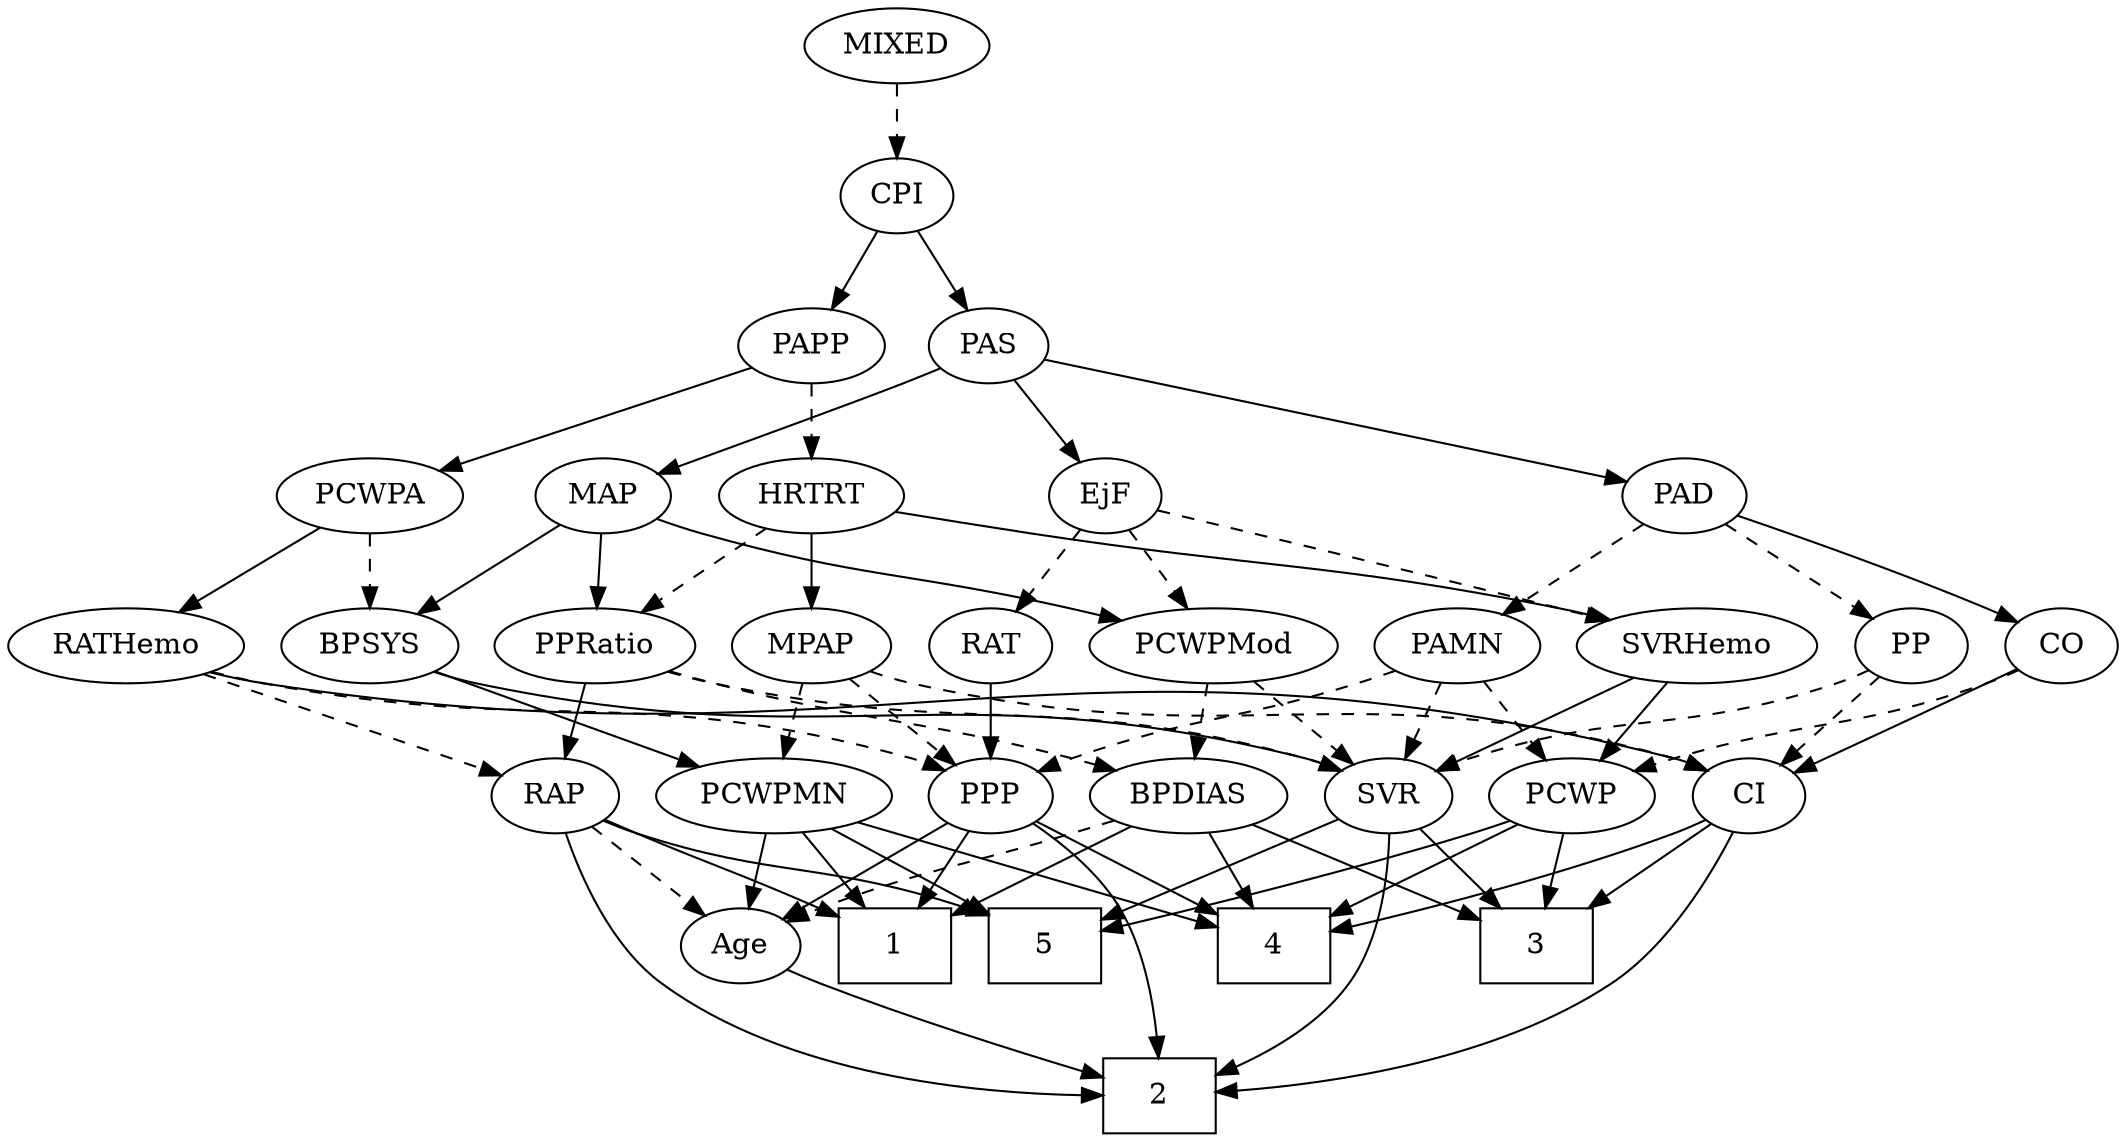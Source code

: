 strict digraph {
	graph [bb="0,0,923.4,540"];
	node [label="\N"];
	1	[height=0.5,
		pos="360.4,90",
		shape=box,
		width=0.75];
	2	[height=0.5,
		pos="487.4,18",
		shape=box,
		width=0.75];
	3	[height=0.5,
		pos="665.4,90",
		shape=box,
		width=0.75];
	4	[height=0.5,
		pos="542.4,90",
		shape=box,
		width=0.75];
	5	[height=0.5,
		pos="432.4,90",
		shape=box,
		width=0.75];
	Age	[height=0.5,
		pos="288.4,90",
		width=0.75];
	Age -> 2	[pos="e,460.2,26.692 309.52,78.479 314.36,76.223 319.51,73.938 324.4,72 366.88,55.14 417.07,39.431 450.42,29.562",
		style=solid];
	EjF	[height=0.5,
		pos="473.4,306",
		width=0.75];
	RAT	[height=0.5,
		pos="422.4,234",
		width=0.75827];
	EjF -> RAT	[pos="e,433.68,250.49 462.08,289.46 455.47,280.4 447.01,268.79 439.6,258.61",
		style=dashed];
	PCWPMod	[height=0.5,
		pos="519.4,234",
		width=1.4443];
	EjF -> PCWPMod	[pos="e,508.36,251.8 483.83,289.12 489.44,280.59 496.47,269.89 502.8,260.25",
		style=dashed];
	SVRHemo	[height=0.5,
		pos="729.4,234",
		width=1.3902];
	EjF -> SVRHemo	[pos="e,691.65,245.98 498,298.53 535.33,288.68 608.47,269.25 670.4,252 674.16,250.95 678.05,249.86 681.96,248.75",
		style=dashed];
	RAP	[height=0.5,
		pos="231.4,162",
		width=0.77632];
	RAP -> 1	[pos="e,332.97,105.88 252.12,149.75 271.49,139.24 300.82,123.33 324.07,110.71",
		style=solid];
	RAP -> 2	[pos="e,460.37,21.529 230.42,143.69 230.29,123.62 233.33,90.878 252.4,72 280.01,44.656 391.38,29.082 450.34,22.599",
		style=solid];
	RAP -> 5	[pos="e,405.08,104.48 253.07,150.36 258.04,148.11 263.35,145.85 268.4,144 321.04,124.64 339.2,128.24 395.68,107.94",
		style=solid];
	RAP -> Age	[pos="e,276.05,106.16 243.76,145.81 251.31,136.55 261.1,124.52 269.59,114.09",
		style=dashed];
	MIXED	[height=0.5,
		pos="380.4,522",
		width=1.1193];
	CPI	[height=0.5,
		pos="380.4,450",
		width=0.75];
	MIXED -> CPI	[pos="e,380.4,468.1 380.4,503.7 380.4,495.98 380.4,486.71 380.4,478.11",
		style=dashed];
	MPAP	[height=0.5,
		pos="342.4,234",
		width=0.97491];
	PCWPMN	[height=0.5,
		pos="327.4,162",
		width=1.3902];
	MPAP -> PCWPMN	[pos="e,331.1,180.28 338.76,216.05 337.09,208.26 335.07,198.82 333.2,190.08",
		style=dashed];
	PPP	[height=0.5,
		pos="422.4,162",
		width=0.75];
	MPAP -> PPP	[pos="e,406.54,176.87 359.36,218.15 370.8,208.15 386.05,194.8 398.68,183.75",
		style=dashed];
	CI	[height=0.5,
		pos="758.4,162",
		width=0.75];
	MPAP -> CI	[pos="e,737.91,174.11 368.56,221.6 374.34,219.45 380.51,217.43 386.4,216 532.36,180.63 577.81,220.63 722.4,180 724.34,179.45 726.31,178.81 \
728.28,178.1",
		style=dashed];
	BPSYS	[height=0.5,
		pos="154.4,234",
		width=1.0471];
	SVR	[height=0.5,
		pos="597.4,162",
		width=0.77632];
	BPSYS -> SVR	[pos="e,576.32,174.13 181.78,221.59 187.82,219.44 194.26,217.42 200.4,216 357.07,179.84 405.22,222.14 560.4,180 562.56,179.41 564.75,178.71 \
566.94,177.93",
		style=solid];
	BPSYS -> PCWPMN	[pos="e,295.26,176 182.19,221.75 210.15,210.44 253.6,192.86 285.69,179.87",
		style=solid];
	PAD	[height=0.5,
		pos="724.4,306",
		width=0.79437];
	CO	[height=0.5,
		pos="896.4,234",
		width=0.75];
	PAD -> CO	[pos="e,875.19,245.31 748.68,296.12 776.04,285.98 821.76,268.63 860.4,252 862.21,251.22 864.06,250.41 865.92,249.57",
		style=solid];
	PAMN	[height=0.5,
		pos="625.4,234",
		width=1.011];
	PAD -> PAMN	[pos="e,645.64,249.31 705.77,291.83 691.18,281.51 670.62,266.98 653.95,255.19",
		style=dashed];
	PP	[height=0.5,
		pos="824.4,234",
		width=0.75];
	PAD -> PP	[pos="e,806.51,247.52 742.74,292.16 758.2,281.34 780.52,265.71 797.92,253.53",
		style=dashed];
	PCWP	[height=0.5,
		pos="678.4,162",
		width=0.97491];
	CO -> PCWP	[pos="e,705.21,173.92 875.35,222.26 870.51,220.02 865.33,217.79 860.4,216 800.81,194.37 782.72,199.45 722.4,180 719.85,179.18 717.24,178.29 \
714.63,177.37",
		style=dashed];
	CO -> CI	[pos="e,779.55,173.73 875.44,222.37 852.34,210.65 814.97,191.7 788.69,178.37",
		style=solid];
	PAS	[height=0.5,
		pos="446.4,378",
		width=0.75];
	PAS -> EjF	[pos="e,466.86,323.96 452.79,360.41 455.91,352.34 459.73,342.43 463.23,333.35",
		style=solid];
	PAS -> PAD	[pos="e,698.28,313.58 471.56,370.66 521.01,358.21 631.01,330.51 688.24,316.1",
		style=solid];
	MAP	[height=0.5,
		pos="251.4,306",
		width=0.84854];
	PAS -> MAP	[pos="e,275.74,317.1 422.67,369.2 392.48,359.18 338.8,341.04 293.4,324 290.7,322.99 287.92,321.92 285.13,320.83",
		style=solid];
	PAMN -> SVR	[pos="e,604.11,179.79 618.62,216.05 615.38,207.97 611.44,198.12 607.84,189.11",
		style=dashed];
	PAMN -> PPP	[pos="e,443.48,173.62 597.43,222.07 591.81,219.98 585.94,217.86 580.4,216 526.8,198 511.22,200.13 458.4,180 456.55,179.3 454.68,178.54 \
452.8,177.75",
		style=dashed];
	PAMN -> PCWP	[pos="e,666.17,179.15 637.69,216.76 644.31,208.02 652.61,197.05 659.99,187.31",
		style=dashed];
	RATHemo	[height=0.5,
		pos="49.396,234",
		width=1.3721];
	RATHemo -> RAP	[pos="e,207.94,172.02 82.354,220.32 115.22,207.68 165.41,188.38 198.32,175.72",
		style=dashed];
	RATHemo -> PPP	[pos="e,401.89,174.03 85.373,221.51 92.613,219.46 100.21,217.51 107.4,216 229.76,190.34 266.4,215.12 386.4,180 388.34,179.43 390.3,178.77 \
392.26,178.05",
		style=dashed];
	RATHemo -> CI	[pos="e,738.34,174.12 84.676,221.28 92.107,219.2 99.952,217.29 107.4,216 377.17,169.19 457.09,247.69 722.4,180 724.57,179.44 726.78,178.76 \
728.97,177.98",
		style=solid];
	CPI -> PAS	[pos="e,432.42,393.82 394.39,434.15 403.41,424.6 415.29,411.99 425.42,401.25",
		style=solid];
	PAPP	[height=0.5,
		pos="342.4,378",
		width=0.88464];
	CPI -> PAPP	[pos="e,351.43,395.63 371.58,432.76 367.04,424.4 361.4,414.02 356.3,404.61",
		style=solid];
	RAT -> PPP	[pos="e,422.4,180.1 422.4,215.7 422.4,207.98 422.4,198.71 422.4,190.11",
		style=solid];
	SVR -> 2	[pos="e,514.69,27.973 597.72,143.96 597.24,124.73 593.87,93.369 578.4,72 565,53.507 543.01,40.443 524.01,31.913",
		style=solid];
	SVR -> 3	[pos="e,648.84,108.04 611.82,146.15 620.54,137.18 631.87,125.52 641.86,115.23",
		style=solid];
	SVR -> 5	[pos="e,459.49,101.87 575.15,150.61 570.3,148.4 565.19,146.09 560.4,144 529.71,130.6 494.54,116.1 468.85,105.66",
		style=solid];
	PCWPMod -> SVR	[pos="e,581.78,177.02 537.49,216.76 548.38,206.99 562.37,194.43 574.09,183.91",
		style=dashed];
	BPDIAS	[height=0.5,
		pos="509.4,162",
		width=1.1735];
	PCWPMod -> BPDIAS	[pos="e,511.84,180.1 516.92,215.7 515.82,207.98 514.5,198.71 513.27,190.11",
		style=dashed];
	PCWPA	[height=0.5,
		pos="154.4,306",
		width=1.1555];
	PCWPA -> BPSYS	[pos="e,154.4,252.1 154.4,287.7 154.4,279.98 154.4,270.71 154.4,262.11",
		style=dashed];
	PCWPA -> RATHemo	[pos="e,72.213,250.21 132.64,290.5 117.6,280.47 97.365,266.98 80.611,255.81",
		style=solid];
	PCWPMN -> 1	[pos="e,352.25,108.28 335.38,144.05 339.14,136.09 343.7,126.41 347.9,117.51",
		style=solid];
	PCWPMN -> 4	[pos="e,515.17,99.865 363.38,149.28 402.83,136.44 465.81,115.94 505.58,102.99",
		style=solid];
	PCWPMN -> 5	[pos="e,406.71,108.13 350.18,145.81 364.22,136.45 382.5,124.26 398.26,113.76",
		style=solid];
	PCWPMN -> Age	[pos="e,297.48,107.31 317.95,144.05 313.29,135.68 307.56,125.4 302.4,116.13",
		style=solid];
	SVRHemo -> SVR	[pos="e,618.32,174.1 702.36,218.67 680.59,207.12 649.99,190.89 627.44,178.93",
		style=solid];
	SVRHemo -> PCWP	[pos="e,690.04,178.99 717.31,216.41 710.93,207.66 702.99,196.75 695.94,187.08",
		style=solid];
	BPDIAS -> 1	[pos="e,387.52,103.82 481.99,148.17 460.97,138.33 431.03,124.29 396.8,108.18",
		style=solid];
	BPDIAS -> 3	[pos="e,638.14,103.23 537.65,148.32 563.17,136.87 600.9,119.94 628.74,107.45",
		style=solid];
	BPDIAS -> 4	[pos="e,534.25,108.28 517.38,144.05 521.14,136.09 525.7,126.41 529.9,117.51",
		style=solid];
	BPDIAS -> Age	[pos="e,309.45,101.71 477.66,150.1 471.3,148 464.65,145.88 458.4,144 399.34,126.24 382.29,129.25 324.4,108 322.55,107.32 320.66,106.58 \
318.78,105.81",
		style=dashed];
	MAP -> BPSYS	[pos="e,174.38,249.42 232.69,291.5 218.57,281.31 198.95,267.15 182.88,255.56",
		style=solid];
	MAP -> PCWPMod	[pos="e,480.76,246.12 275.13,294.58 281.03,292.21 287.38,289.86 293.4,288 365.11,265.84 385.55,270.08 458.4,252 462.48,250.99 466.7,249.9 \
470.93,248.78",
		style=solid];
	PPRatio	[height=0.5,
		pos="249.4,234",
		width=1.1013];
	MAP -> PPRatio	[pos="e,249.88,252.1 250.9,287.7 250.68,279.98 250.42,270.71 250.17,262.11",
		style=solid];
	PP -> SVR	[pos="e,619.01,173.81 803.77,222.35 798.82,220.05 793.49,217.77 788.4,216 722.02,192.86 700.89,202.79 634.4,180 632.49,179.35 630.55,178.63 \
628.61,177.87",
		style=dashed];
	PP -> CI	[pos="e,772.37,177.82 810.4,218.15 801.39,208.6 789.5,195.99 779.37,185.25",
		style=dashed];
	PPP -> 1	[pos="e,375.49,108.04 409.25,146.15 401.37,137.26 391.17,125.74 382.12,115.53",
		style=solid];
	PPP -> 2	[pos="e,486.28,36.237 437.92,147.19 448.11,137.27 460.89,123.05 468.4,108 478.06,88.616 482.82,64.469 485.16,46.22",
		style=solid];
	PPP -> 4	[pos="e,515.36,106.77 442.21,149.44 459.69,139.25 485.58,124.14 506.66,111.85",
		style=solid];
	PPP -> Age	[pos="e,309.28,101.91 401.75,150.22 379.49,138.59 343.83,119.96 318.46,106.7",
		style=solid];
	PPRatio -> RAP	[pos="e,235.71,179.79 245.04,216.05 243,208.14 240.53,198.54 238.26,189.69",
		style=solid];
	PPRatio -> SVR	[pos="e,576.28,173.99 278.65,221.8 285.09,219.63 291.92,217.55 298.4,216 412.7,188.6 447.55,212.89 560.4,180 562.55,179.37 564.73,178.64 \
566.91,177.84",
		style=dashed];
	PPRatio -> BPDIAS	[pos="e,477.72,174.11 279.29,222.03 285.56,219.9 292.16,217.78 298.4,216 368.49,196.02 388.18,199.55 458.4,180 461.54,179.12 464.78,178.17 \
468.03,177.17",
		style=dashed];
	PCWP -> 3	[pos="e,668.6,108.28 675.25,144.05 673.82,136.35 672.09,127.03 670.48,118.36",
		style=solid];
	PCWP -> 4	[pos="e,569.42,104.91 654.39,148.65 633.39,137.84 602.57,121.97 578.58,109.62",
		style=solid];
	PCWP -> 5	[pos="e,459.47,97.083 651.57,150.09 645.94,147.95 640.01,145.81 634.4,144 577.47,125.6 510,108.9 469.23,99.352",
		style=solid];
	CI -> 2	[pos="e,514.72,19.465 752.15,144.13 743.76,123.85 726.9,90.281 701.4,72 648.15,33.829 570.44,23.008 524.78,20.028",
		style=solid];
	CI -> 3	[pos="e,688.09,108.08 740.9,147.83 728.41,138.43 711.27,125.53 696.48,114.39",
		style=solid];
	CI -> 4	[pos="e,569.66,97.622 737.31,150.38 732.47,148.13 727.3,145.87 722.4,144 673.97,125.57 616.24,109.58 579.46,100.12",
		style=solid];
	PAPP -> PCWPA	[pos="e,184.99,318.39 316.26,367.27 284.67,355.51 231.21,335.6 194.42,321.9",
		style=solid];
	HRTRT	[height=0.5,
		pos="342.4,306",
		width=1.1013];
	PAPP -> HRTRT	[pos="e,342.4,324.1 342.4,359.7 342.4,351.98 342.4,342.71 342.4,334.11",
		style=dashed];
	HRTRT -> MPAP	[pos="e,342.4,252.1 342.4,287.7 342.4,279.98 342.4,270.71 342.4,262.11",
		style=solid];
	HRTRT -> SVRHemo	[pos="e,692.76,246.34 378.45,298.34 396.19,295.12 417.89,291.25 437.4,288 540.75,270.77 568.07,274.55 670.4,252 674.49,251.1 678.73,250.07 \
682.96,248.98",
		style=solid];
	HRTRT -> PPRatio	[pos="e,269.09,249.82 322.67,290.15 309.48,280.22 291.92,267.01 277.3,256.01",
		style=dashed];
}
